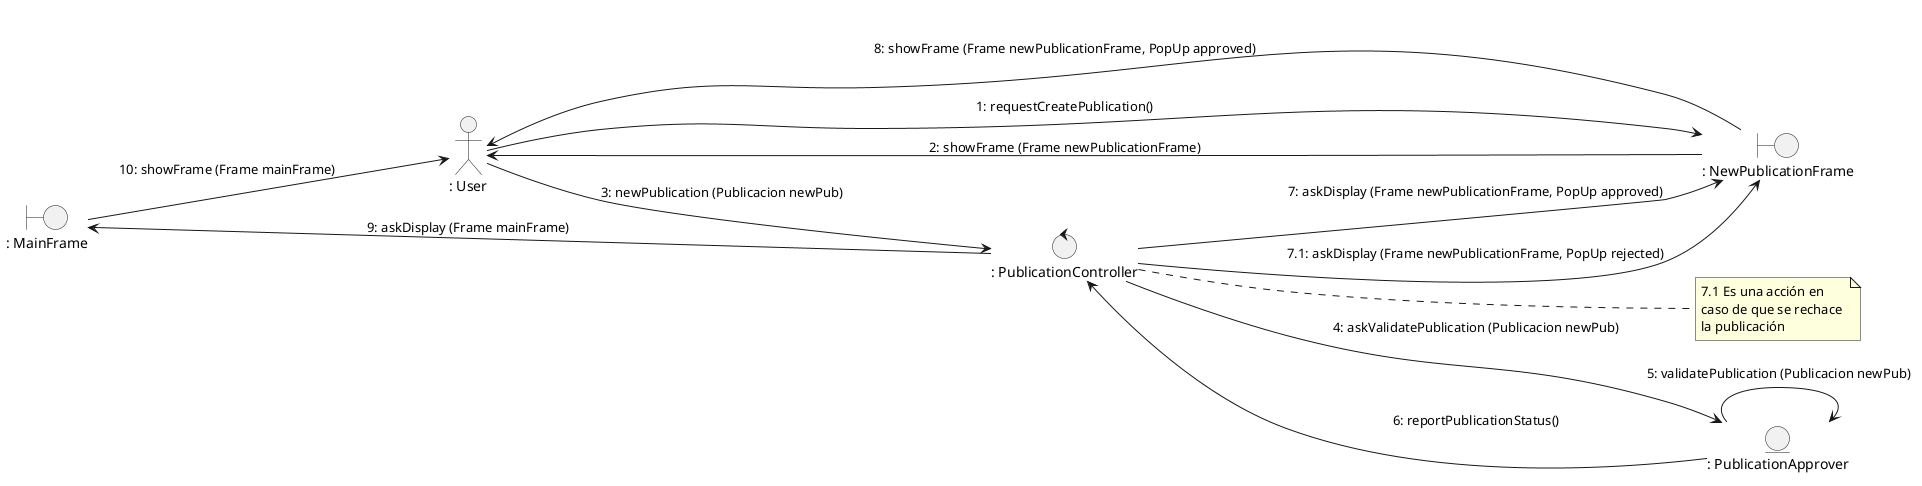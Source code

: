 @startuml uc3_createPublication

left to right direction

actor ": User" as user

entity ": PublicationApprover" as mod
boundary ": NewPublicationFrame" as vis
boundary ": MainFrame" as main
control ": PublicationController" as con

note right of con
    7.1 Es una acción en 
    caso de que se rechace 
    la publicación 
end note

user --> vis : 1: requestCreatePublication()
vis --> user : 2: showFrame (Frame newPublicationFrame)
user --> con : 3: newPublication (Publicacion newPub)
con --> mod : 4: askValidatePublication (Publicacion newPub)
mod --> mod : 5: validatePublication (Publicacion newPub)
mod --> con : 6: reportPublicationStatus()
con --> vis : 7: askDisplay (Frame newPublicationFrame, PopUp approved)
con --> vis : 7.1: askDisplay (Frame newPublicationFrame, PopUp rejected)
vis --> user : 8: showFrame (Frame newPublicationFrame, PopUp approved)
con -up-> main : 9: askDisplay (Frame mainFrame)
main --> user : 10: showFrame (Frame mainFrame)

@enduml